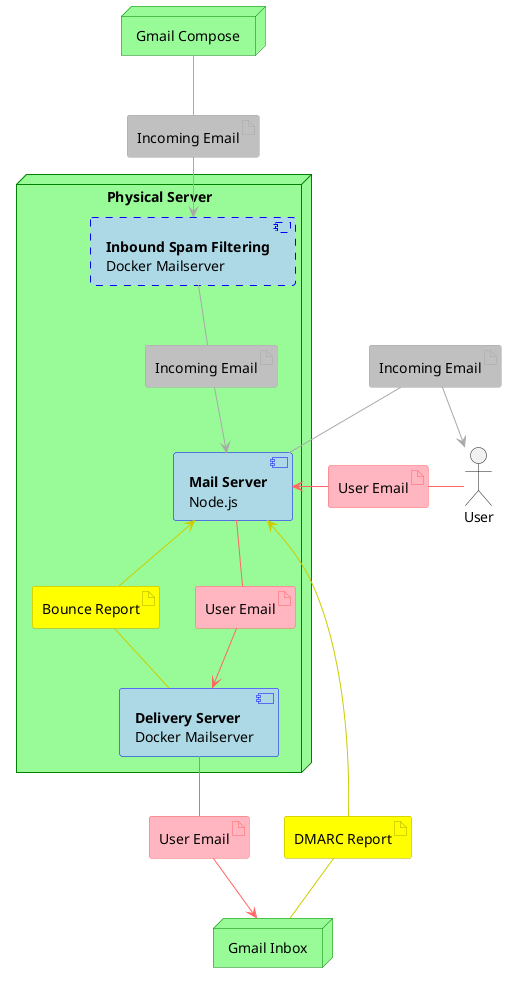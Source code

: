 @startuml Mail Routes

' Style definitions
!define INCOMING_EMAIL_STYLE #Silver;line:DarkGray
!define USER_EMAIL_STYLE #LightPink;line:f66
!define REPORT_STYLE #Yellow;line:aa0

' Node is a machine
skinparam node {
  backgroundColor PaleGreen
  borderColor Green
  fontColor Black
}

' Rectangle is a container
skinparam component {
  backgroundColor LightBlue
  borderColor Blue
  fontColor Black
}

' External Sender
node "Gmail Compose" as gmailCompose
artifact "Incoming Email" as rawIncomingEmail INCOMING_EMAIL_STYLE

' Our User
actor "User" as user
artifact "User Email" as userEmail USER_EMAIL_STYLE
artifact "Incoming Email" as incomingUserEmail INCOMING_EMAIL_STYLE

' Define server
node "Physical Server" as server {
  ' Define all containers inside the server

  ' Inbound Spam Filtering container (dashed)
  component "**Inbound Spam Filtering**\nDocker Mailserver" as spamFiltering #line.dashed

  artifact "Incoming Email" as goodIncomingEmail INCOMING_EMAIL_STYLE

  ' Mail Server container
  component "**Mail Server**\nNode.js" as mailServer

  artifact "User Email" as relayedUserEmail USER_EMAIL_STYLE
  artifact "Bounce Report" as bounceEmail REPORT_STYLE

  ' Delivery componentr container
  component "**Delivery Server**\nDocker Mailserver" as deliveryServer
}

' Receiver
artifact "User Email" as deliveredEmail USER_EMAIL_STYLE
artifact "DMARC Report" as dmarcReport REPORT_STYLE
node "Gmail Inbox" as gmailInbox

' Define email relationships
gmailCompose -down- rawIncomingEmail INCOMING_EMAIL_STYLE
rawIncomingEmail -down-> spamFiltering INCOMING_EMAIL_STYLE

spamFiltering -down- goodIncomingEmail INCOMING_EMAIL_STYLE
goodIncomingEmail -down-> mailServer INCOMING_EMAIL_STYLE

mailServer -up- incomingUserEmail INCOMING_EMAIL_STYLE
incomingUserEmail --> user INCOMING_EMAIL_STYLE

user -left- userEmail USER_EMAIL_STYLE
userEmail -left-> mailServer USER_EMAIL_STYLE

mailServer -down- relayedUserEmail USER_EMAIL_STYLE
relayedUserEmail -down-> deliveryServer USER_EMAIL_STYLE

deliveryServer -up- bounceEmail #line:cc0
bounceEmail -up-> mailServer #line:cc0

deliveryServer -down- deliveredEmail USER_EMAIL_STYLE
deliveredEmail -down-> gmailInbox USER_EMAIL_STYLE

gmailInbox -up- dmarcReport #line:cc0
dmarcReport -up-> mailServer #line:cc0

@enduml
